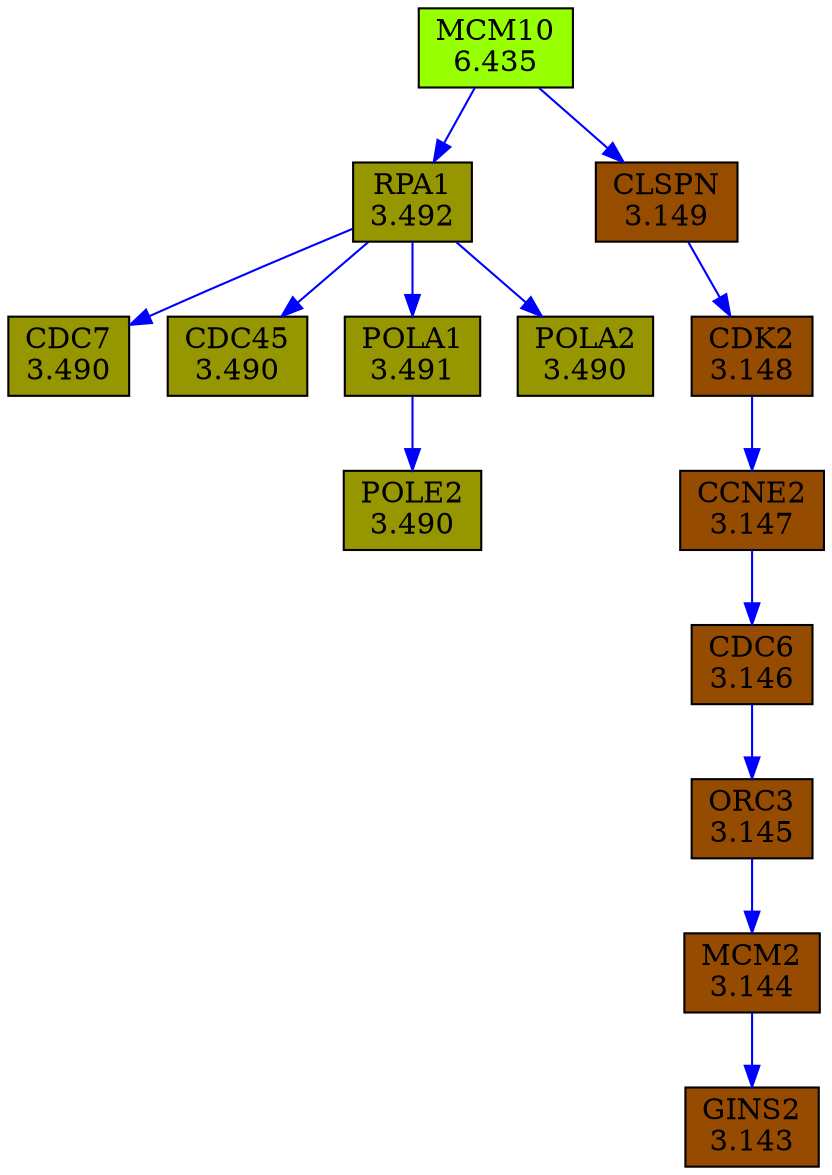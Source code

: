 digraph real_test_new_y {
N_258 [shape = box, style = filled, fillcolor = "#969700", label = "RPA1\n3.492"];
N_528 [shape = box, style = filled, fillcolor = "#964c00", label = "CDK2\n3.148"];
N_538 [shape = box, style = filled, fillcolor = "#964c00", label = "CCNE2\n3.147"];
N_583 [shape = box, style = filled, fillcolor = "#969700", label = "CDC7\n3.490"];
N_585 [shape = box, style = filled, fillcolor = "#969700", label = "CDC45\n3.490"];
N_587 [shape = box, style = filled, fillcolor = "#964b00", label = "MCM2\n3.144"];
N_590 [shape = box, style = filled, fillcolor = "#964c00", label = "CDC6\n3.146"];
N_593 [shape = box, style = filled, fillcolor = "#96ff00", label = "MCM10\n6.435"];
N_770 [shape = box, style = filled, fillcolor = "#969700", label = "POLA1\n3.491"];
N_771 [shape = box, style = filled, fillcolor = "#969700", label = "POLA2\n3.490"];
N_773 [shape = box, style = filled, fillcolor = "#969700", label = "POLE2\n3.490"];
N_994 [shape = box, style = filled, fillcolor = "#964b00", label = "GINS2\n3.143"];
N_1460 [shape = box, style = filled, fillcolor = "#964c00", label = "ORC3\n3.145"];
N_2247 [shape = box, style = filled, fillcolor = "#964d00", label = "CLSPN\n3.149"];
N_258 -> N_583 [ color = blue ];
N_258 -> N_585 [ color = blue ];
N_593 -> N_258 [ color = blue ];
N_258 -> N_770 [ color = blue ];
N_258 -> N_771 [ color = blue ];
N_528 -> N_538 [ color = blue ];
N_2247 -> N_528 [ color = blue ];
N_538 -> N_590 [ color = blue ];
N_587 -> N_994 [ color = blue ];
N_1460 -> N_587 [ color = blue ];
N_590 -> N_1460 [ color = blue ];
N_593 -> N_2247 [ color = blue ];
N_770 -> N_773 [ color = blue ];
}
